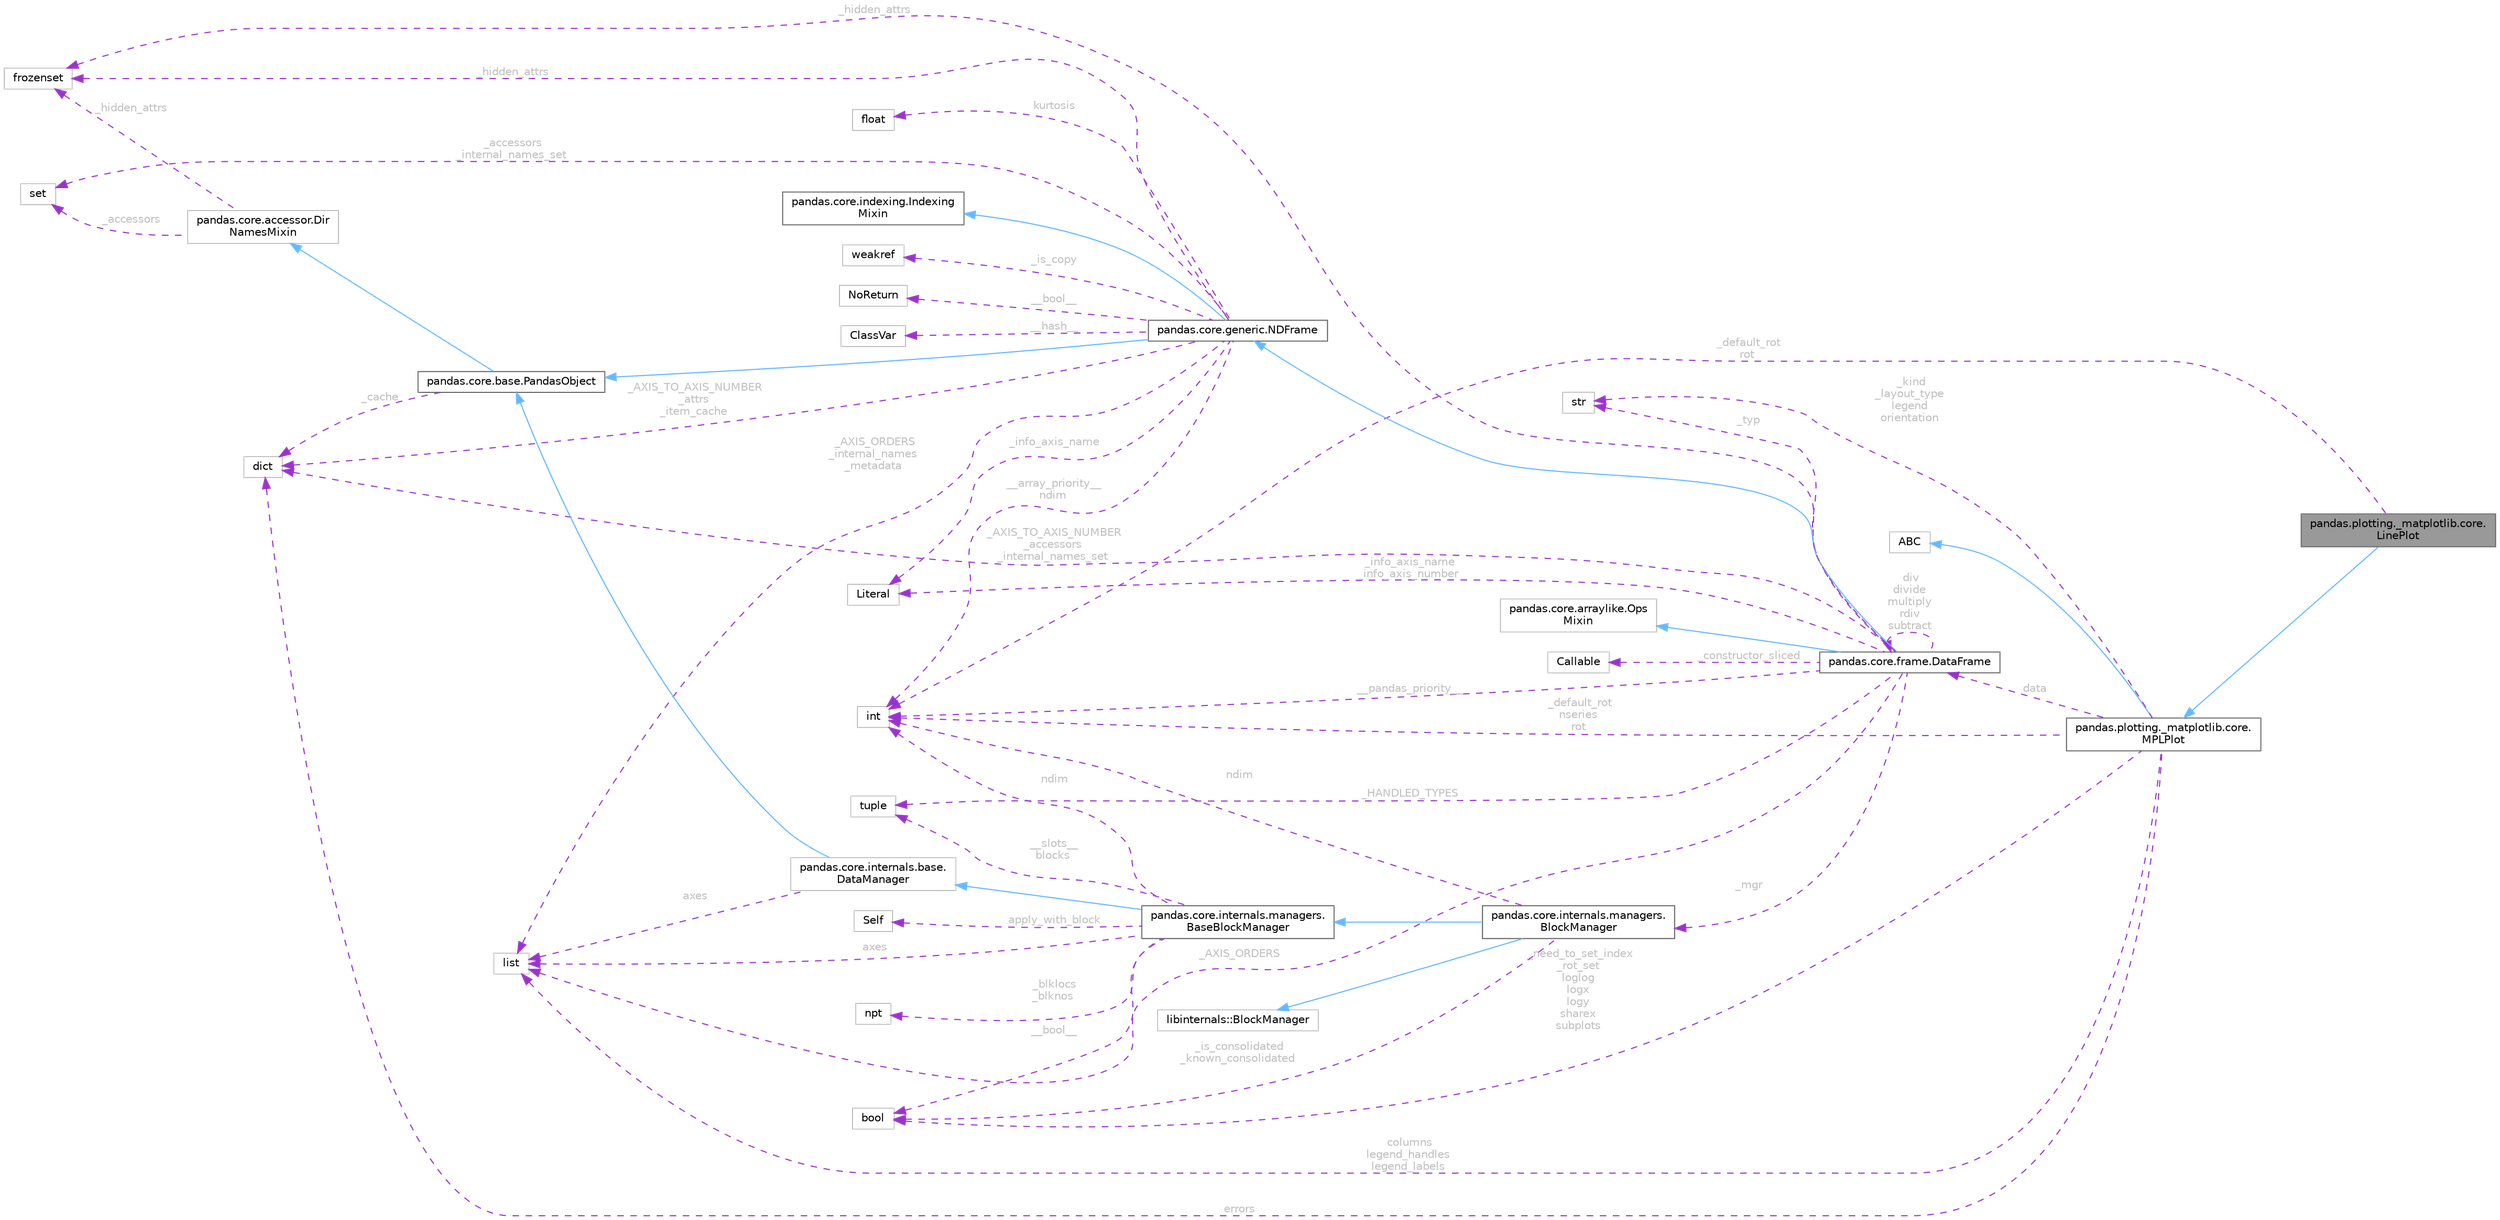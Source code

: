 digraph "pandas.plotting._matplotlib.core.LinePlot"
{
 // LATEX_PDF_SIZE
  bgcolor="transparent";
  edge [fontname=Helvetica,fontsize=10,labelfontname=Helvetica,labelfontsize=10];
  node [fontname=Helvetica,fontsize=10,shape=box,height=0.2,width=0.4];
  rankdir="LR";
  Node1 [id="Node000001",label="pandas.plotting._matplotlib.core.\lLinePlot",height=0.2,width=0.4,color="gray40", fillcolor="grey60", style="filled", fontcolor="black",tooltip=" "];
  Node2 -> Node1 [id="edge1_Node000001_Node000002",dir="back",color="steelblue1",style="solid",tooltip=" "];
  Node2 [id="Node000002",label="pandas.plotting._matplotlib.core.\lMPLPlot",height=0.2,width=0.4,color="gray40", fillcolor="white", style="filled",URL="$d9/de5/classpandas_1_1plotting_1_1__matplotlib_1_1core_1_1MPLPlot.html",tooltip=" "];
  Node3 -> Node2 [id="edge2_Node000002_Node000003",dir="back",color="steelblue1",style="solid",tooltip=" "];
  Node3 [id="Node000003",label="ABC",height=0.2,width=0.4,color="grey75", fillcolor="white", style="filled",URL="$dd/d9b/classABC.html",tooltip=" "];
  Node4 -> Node2 [id="edge3_Node000002_Node000004",dir="back",color="darkorchid3",style="dashed",tooltip=" ",label=" _kind\n_layout_type\nlegend\norientation",fontcolor="grey" ];
  Node4 [id="Node000004",label="str",height=0.2,width=0.4,color="grey75", fillcolor="white", style="filled",tooltip=" "];
  Node5 -> Node2 [id="edge4_Node000002_Node000005",dir="back",color="darkorchid3",style="dashed",tooltip=" ",label=" _default_rot\nnseries\nrot",fontcolor="grey" ];
  Node5 [id="Node000005",label="int",height=0.2,width=0.4,color="grey75", fillcolor="white", style="filled",tooltip=" "];
  Node6 -> Node2 [id="edge5_Node000002_Node000006",dir="back",color="darkorchid3",style="dashed",tooltip=" ",label=" _need_to_set_index\n_rot_set\nloglog\nlogx\nlogy\nsharex\nsubplots",fontcolor="grey" ];
  Node6 [id="Node000006",label="bool",height=0.2,width=0.4,color="grey75", fillcolor="white", style="filled",tooltip=" "];
  Node7 -> Node2 [id="edge6_Node000002_Node000007",dir="back",color="darkorchid3",style="dashed",tooltip=" ",label=" columns\nlegend_handles\nlegend_labels",fontcolor="grey" ];
  Node7 [id="Node000007",label="list",height=0.2,width=0.4,color="grey75", fillcolor="white", style="filled",tooltip=" "];
  Node8 -> Node2 [id="edge7_Node000002_Node000008",dir="back",color="darkorchid3",style="dashed",tooltip=" ",label=" errors",fontcolor="grey" ];
  Node8 [id="Node000008",label="dict",height=0.2,width=0.4,color="grey75", fillcolor="white", style="filled",tooltip=" "];
  Node9 -> Node2 [id="edge8_Node000002_Node000009",dir="back",color="darkorchid3",style="dashed",tooltip=" ",label=" data",fontcolor="grey" ];
  Node9 [id="Node000009",label="pandas.core.frame.DataFrame",height=0.2,width=0.4,color="gray40", fillcolor="white", style="filled",URL="$dc/d95/classpandas_1_1core_1_1frame_1_1DataFrame.html",tooltip=" "];
  Node10 -> Node9 [id="edge9_Node000009_Node000010",dir="back",color="steelblue1",style="solid",tooltip=" "];
  Node10 [id="Node000010",label="pandas.core.generic.NDFrame",height=0.2,width=0.4,color="gray40", fillcolor="white", style="filled",URL="$d4/d2c/classpandas_1_1core_1_1generic_1_1NDFrame.html",tooltip=" "];
  Node11 -> Node10 [id="edge10_Node000010_Node000011",dir="back",color="steelblue1",style="solid",tooltip=" "];
  Node11 [id="Node000011",label="pandas.core.base.PandasObject",height=0.2,width=0.4,color="gray40", fillcolor="white", style="filled",URL="$d9/d19/classpandas_1_1core_1_1base_1_1PandasObject.html",tooltip=" "];
  Node12 -> Node11 [id="edge11_Node000011_Node000012",dir="back",color="steelblue1",style="solid",tooltip=" "];
  Node12 [id="Node000012",label="pandas.core.accessor.Dir\lNamesMixin",height=0.2,width=0.4,color="grey75", fillcolor="white", style="filled",URL="$df/dd9/classpandas_1_1core_1_1accessor_1_1DirNamesMixin.html",tooltip=" "];
  Node13 -> Node12 [id="edge12_Node000012_Node000013",dir="back",color="darkorchid3",style="dashed",tooltip=" ",label=" _accessors",fontcolor="grey" ];
  Node13 [id="Node000013",label="set",height=0.2,width=0.4,color="grey75", fillcolor="white", style="filled",tooltip=" "];
  Node14 -> Node12 [id="edge13_Node000012_Node000014",dir="back",color="darkorchid3",style="dashed",tooltip=" ",label=" _hidden_attrs",fontcolor="grey" ];
  Node14 [id="Node000014",label="frozenset",height=0.2,width=0.4,color="grey75", fillcolor="white", style="filled",tooltip=" "];
  Node8 -> Node11 [id="edge14_Node000011_Node000008",dir="back",color="darkorchid3",style="dashed",tooltip=" ",label=" _cache",fontcolor="grey" ];
  Node15 -> Node10 [id="edge15_Node000010_Node000015",dir="back",color="steelblue1",style="solid",tooltip=" "];
  Node15 [id="Node000015",label="pandas.core.indexing.Indexing\lMixin",height=0.2,width=0.4,color="gray40", fillcolor="white", style="filled",URL="$d4/d90/classpandas_1_1core_1_1indexing_1_1IndexingMixin.html",tooltip=" "];
  Node7 -> Node10 [id="edge16_Node000010_Node000007",dir="back",color="darkorchid3",style="dashed",tooltip=" ",label=" _AXIS_ORDERS\n_internal_names\n_metadata",fontcolor="grey" ];
  Node13 -> Node10 [id="edge17_Node000010_Node000013",dir="back",color="darkorchid3",style="dashed",tooltip=" ",label=" _accessors\n_internal_names_set",fontcolor="grey" ];
  Node14 -> Node10 [id="edge18_Node000010_Node000014",dir="back",color="darkorchid3",style="dashed",tooltip=" ",label=" _hidden_attrs",fontcolor="grey" ];
  Node16 -> Node10 [id="edge19_Node000010_Node000016",dir="back",color="darkorchid3",style="dashed",tooltip=" ",label=" _is_copy",fontcolor="grey" ];
  Node16 [id="Node000016",label="weakref",height=0.2,width=0.4,color="grey75", fillcolor="white", style="filled",tooltip=" "];
  Node8 -> Node10 [id="edge20_Node000010_Node000008",dir="back",color="darkorchid3",style="dashed",tooltip=" ",label=" _AXIS_TO_AXIS_NUMBER\n_attrs\n_item_cache",fontcolor="grey" ];
  Node17 -> Node10 [id="edge21_Node000010_Node000017",dir="back",color="darkorchid3",style="dashed",tooltip=" ",label=" _info_axis_name",fontcolor="grey" ];
  Node17 [id="Node000017",label="Literal",height=0.2,width=0.4,color="grey75", fillcolor="white", style="filled",tooltip=" "];
  Node18 -> Node10 [id="edge22_Node000010_Node000018",dir="back",color="darkorchid3",style="dashed",tooltip=" ",label=" __bool__",fontcolor="grey" ];
  Node18 [id="Node000018",label="NoReturn",height=0.2,width=0.4,color="grey75", fillcolor="white", style="filled",tooltip=" "];
  Node19 -> Node10 [id="edge23_Node000010_Node000019",dir="back",color="darkorchid3",style="dashed",tooltip=" ",label=" __hash__",fontcolor="grey" ];
  Node19 [id="Node000019",label="ClassVar",height=0.2,width=0.4,color="grey75", fillcolor="white", style="filled",tooltip=" "];
  Node5 -> Node10 [id="edge24_Node000010_Node000005",dir="back",color="darkorchid3",style="dashed",tooltip=" ",label=" __array_priority__\nndim",fontcolor="grey" ];
  Node20 -> Node10 [id="edge25_Node000010_Node000020",dir="back",color="darkorchid3",style="dashed",tooltip=" ",label=" kurtosis",fontcolor="grey" ];
  Node20 [id="Node000020",label="float",height=0.2,width=0.4,color="grey75", fillcolor="white", style="filled",tooltip=" "];
  Node21 -> Node9 [id="edge26_Node000009_Node000021",dir="back",color="steelblue1",style="solid",tooltip=" "];
  Node21 [id="Node000021",label="pandas.core.arraylike.Ops\lMixin",height=0.2,width=0.4,color="grey75", fillcolor="white", style="filled",URL="$da/d26/classpandas_1_1core_1_1arraylike_1_1OpsMixin.html",tooltip=" "];
  Node8 -> Node9 [id="edge27_Node000009_Node000008",dir="back",color="darkorchid3",style="dashed",tooltip=" ",label=" _AXIS_TO_AXIS_NUMBER\n_accessors\n_internal_names_set",fontcolor="grey" ];
  Node4 -> Node9 [id="edge28_Node000009_Node000004",dir="back",color="darkorchid3",style="dashed",tooltip=" ",label=" _typ",fontcolor="grey" ];
  Node22 -> Node9 [id="edge29_Node000009_Node000022",dir="back",color="darkorchid3",style="dashed",tooltip=" ",label=" _HANDLED_TYPES",fontcolor="grey" ];
  Node22 [id="Node000022",label="tuple",height=0.2,width=0.4,color="grey75", fillcolor="white", style="filled",tooltip=" "];
  Node14 -> Node9 [id="edge30_Node000009_Node000014",dir="back",color="darkorchid3",style="dashed",tooltip=" ",label=" _hidden_attrs",fontcolor="grey" ];
  Node23 -> Node9 [id="edge31_Node000009_Node000023",dir="back",color="darkorchid3",style="dashed",tooltip=" ",label=" _mgr",fontcolor="grey" ];
  Node23 [id="Node000023",label="pandas.core.internals.managers.\lBlockManager",height=0.2,width=0.4,color="gray40", fillcolor="white", style="filled",URL="$de/dc6/classpandas_1_1core_1_1internals_1_1managers_1_1BlockManager.html",tooltip=" "];
  Node24 -> Node23 [id="edge32_Node000023_Node000024",dir="back",color="steelblue1",style="solid",tooltip=" "];
  Node24 [id="Node000024",label="libinternals::BlockManager",height=0.2,width=0.4,color="grey75", fillcolor="white", style="filled",tooltip=" "];
  Node25 -> Node23 [id="edge33_Node000023_Node000025",dir="back",color="steelblue1",style="solid",tooltip=" "];
  Node25 [id="Node000025",label="pandas.core.internals.managers.\lBaseBlockManager",height=0.2,width=0.4,color="gray40", fillcolor="white", style="filled",URL="$d0/d01/classpandas_1_1core_1_1internals_1_1managers_1_1BaseBlockManager.html",tooltip=" "];
  Node26 -> Node25 [id="edge34_Node000025_Node000026",dir="back",color="steelblue1",style="solid",tooltip=" "];
  Node26 [id="Node000026",label="pandas.core.internals.base.\lDataManager",height=0.2,width=0.4,color="grey75", fillcolor="white", style="filled",URL="$d5/d55/classpandas_1_1core_1_1internals_1_1base_1_1DataManager.html",tooltip=" "];
  Node11 -> Node26 [id="edge35_Node000026_Node000011",dir="back",color="steelblue1",style="solid",tooltip=" "];
  Node7 -> Node26 [id="edge36_Node000026_Node000007",dir="back",color="darkorchid3",style="dashed",tooltip=" ",label=" axes",fontcolor="grey" ];
  Node22 -> Node25 [id="edge37_Node000025_Node000022",dir="back",color="darkorchid3",style="dashed",tooltip=" ",label=" __slots__\nblocks",fontcolor="grey" ];
  Node27 -> Node25 [id="edge38_Node000025_Node000027",dir="back",color="darkorchid3",style="dashed",tooltip=" ",label=" _blklocs\n_blknos",fontcolor="grey" ];
  Node27 [id="Node000027",label="npt",height=0.2,width=0.4,color="grey75", fillcolor="white", style="filled",tooltip=" "];
  Node7 -> Node25 [id="edge39_Node000025_Node000007",dir="back",color="darkorchid3",style="dashed",tooltip=" ",label=" axes",fontcolor="grey" ];
  Node6 -> Node25 [id="edge40_Node000025_Node000006",dir="back",color="darkorchid3",style="dashed",tooltip=" ",label=" __bool__",fontcolor="grey" ];
  Node28 -> Node25 [id="edge41_Node000025_Node000028",dir="back",color="darkorchid3",style="dashed",tooltip=" ",label=" apply_with_block",fontcolor="grey" ];
  Node28 [id="Node000028",label="Self",height=0.2,width=0.4,color="grey75", fillcolor="white", style="filled",tooltip=" "];
  Node5 -> Node25 [id="edge42_Node000025_Node000005",dir="back",color="darkorchid3",style="dashed",tooltip=" ",label=" ndim",fontcolor="grey" ];
  Node5 -> Node23 [id="edge43_Node000023_Node000005",dir="back",color="darkorchid3",style="dashed",tooltip=" ",label=" ndim",fontcolor="grey" ];
  Node6 -> Node23 [id="edge44_Node000023_Node000006",dir="back",color="darkorchid3",style="dashed",tooltip=" ",label=" _is_consolidated\n_known_consolidated",fontcolor="grey" ];
  Node5 -> Node9 [id="edge45_Node000009_Node000005",dir="back",color="darkorchid3",style="dashed",tooltip=" ",label=" __pandas_priority__",fontcolor="grey" ];
  Node29 -> Node9 [id="edge46_Node000009_Node000029",dir="back",color="darkorchid3",style="dashed",tooltip=" ",label=" _constructor_sliced",fontcolor="grey" ];
  Node29 [id="Node000029",label="Callable",height=0.2,width=0.4,color="grey75", fillcolor="white", style="filled",tooltip=" "];
  Node9 -> Node9 [id="edge47_Node000009_Node000009",dir="back",color="darkorchid3",style="dashed",tooltip=" ",label=" div\ndivide\nmultiply\nrdiv\nsubtract",fontcolor="grey" ];
  Node7 -> Node9 [id="edge48_Node000009_Node000007",dir="back",color="darkorchid3",style="dashed",tooltip=" ",label=" _AXIS_ORDERS",fontcolor="grey" ];
  Node17 -> Node9 [id="edge49_Node000009_Node000017",dir="back",color="darkorchid3",style="dashed",tooltip=" ",label=" _info_axis_name\n_info_axis_number",fontcolor="grey" ];
  Node5 -> Node1 [id="edge50_Node000001_Node000005",dir="back",color="darkorchid3",style="dashed",tooltip=" ",label=" _default_rot\nrot",fontcolor="grey" ];
}
